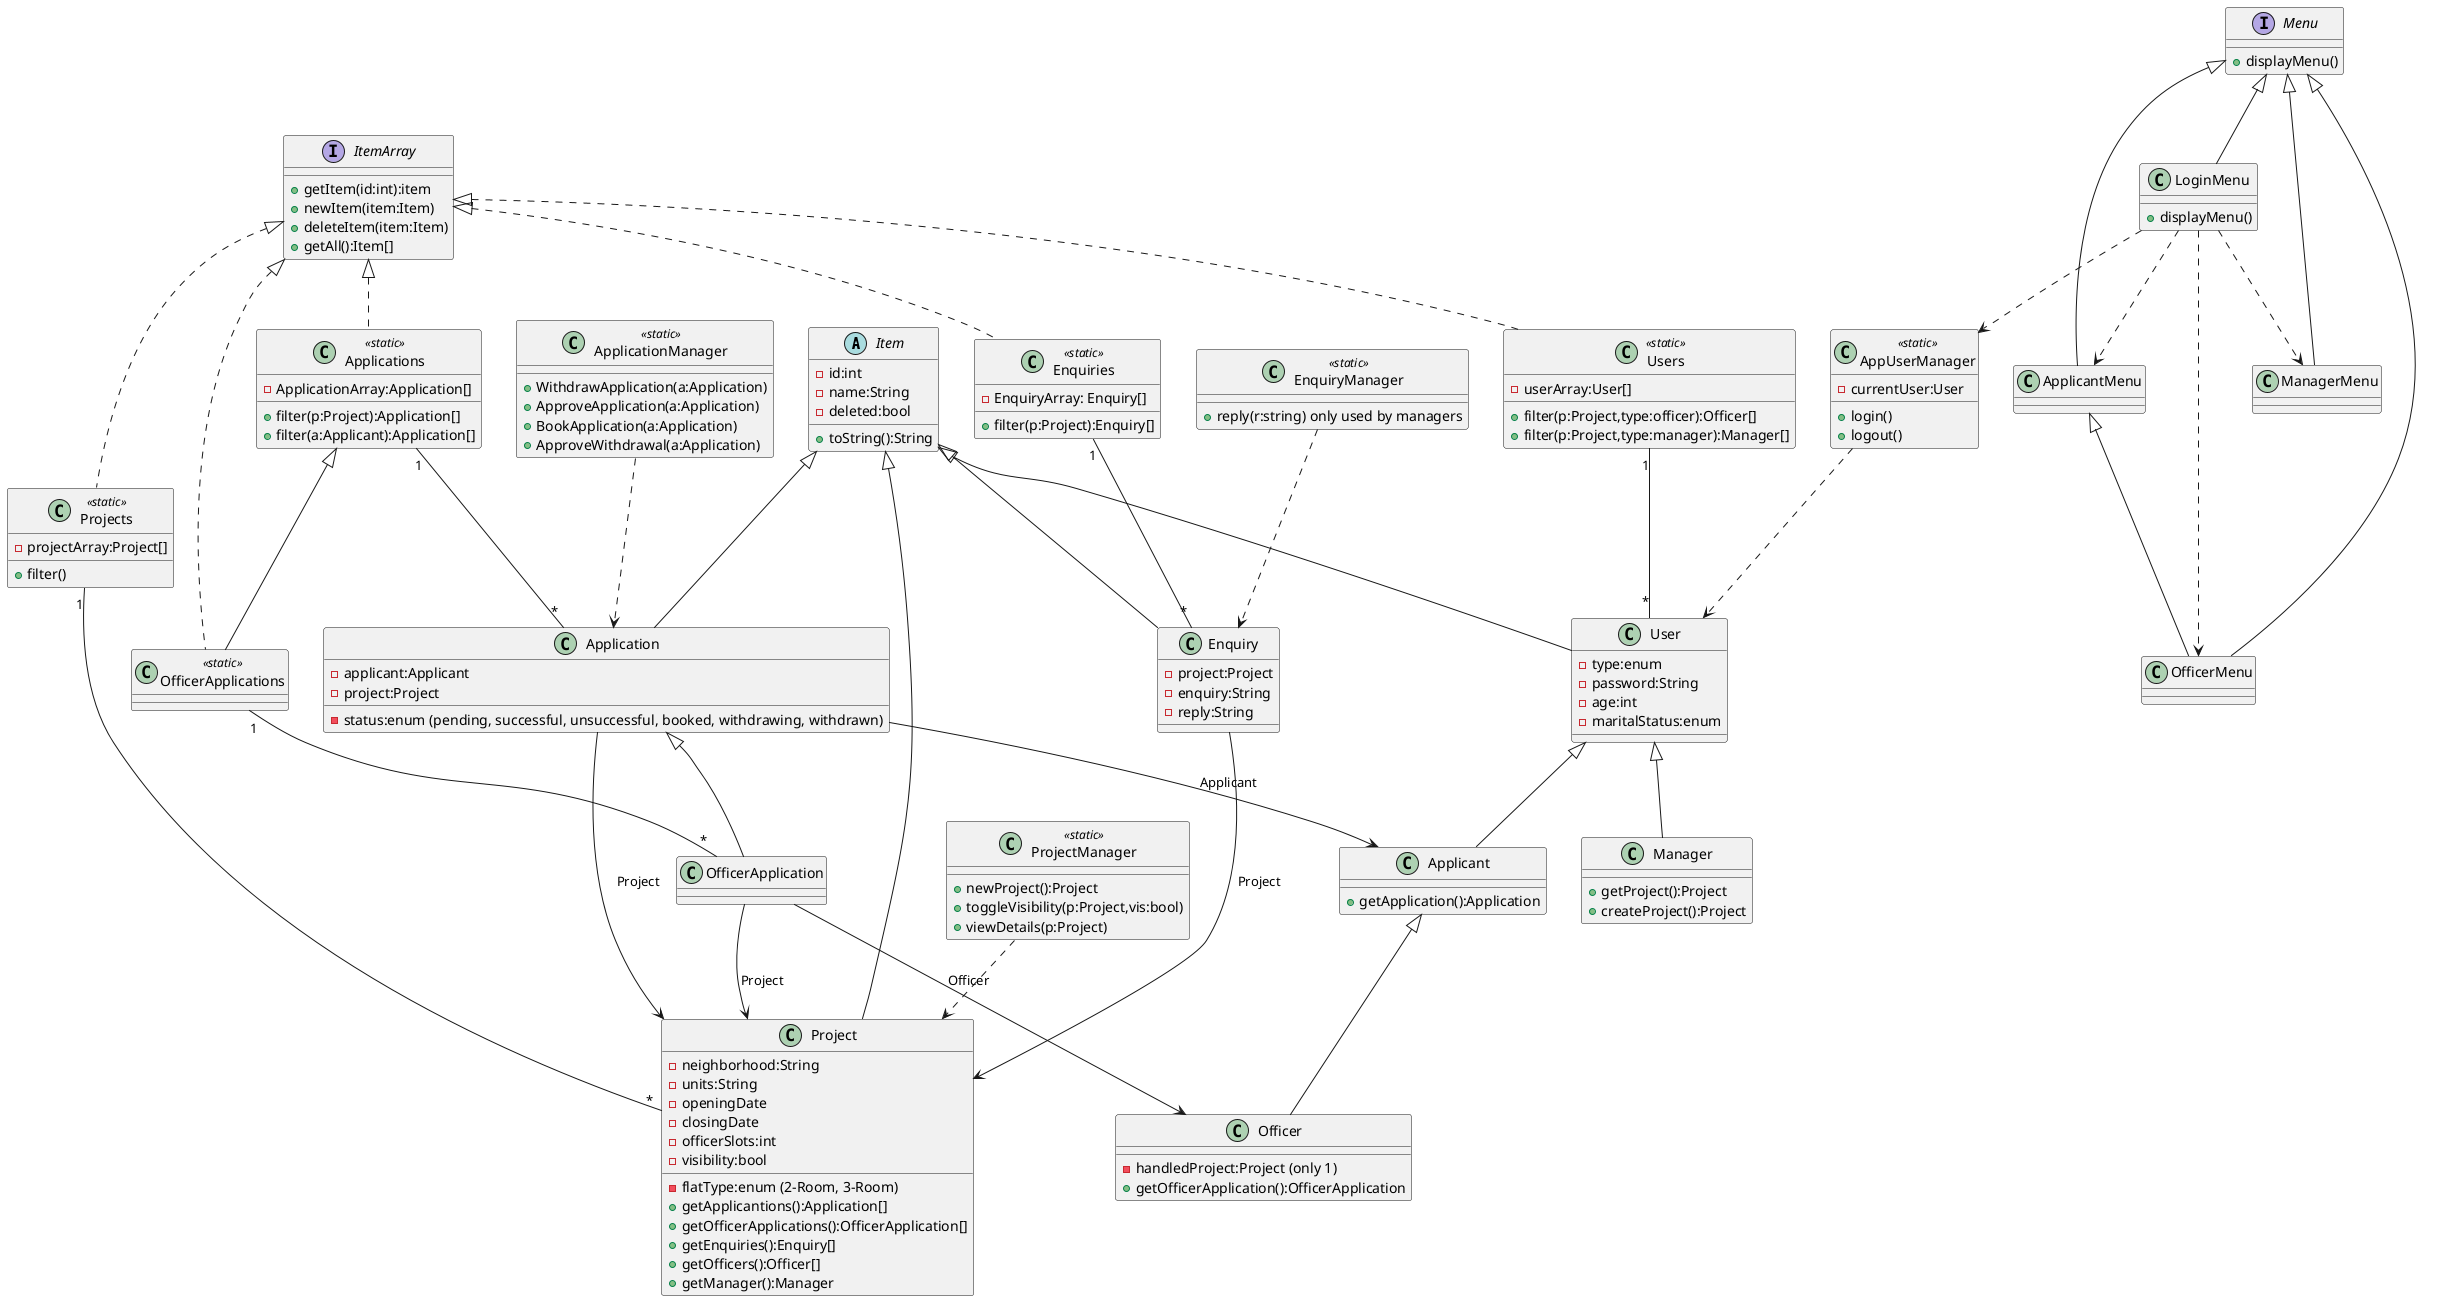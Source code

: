 @startuml EntityClassDiagram
abstract Item {
    -id:int
    -name:String
    -deleted:bool
    +toString():String
}

interface ItemArray{
    +getItem(id:int):item
    +newItem(item:Item)
    +deleteItem(item:Item)
    +getAll():Item[]
}

'Project Items
class Project extends Item {
    -neighborhood:String
    -flatType:enum (2-Room, 3-Room)
    -units:String
    -openingDate
    -closingDate
    -officerSlots:int
    -visibility:bool
    +getApplicantions():Application[]
    +getOfficerApplications():OfficerApplication[]
    +getEnquiries():Enquiry[]
    +getOfficers():Officer[]
    +getManager():Manager
}

class Application extends Item {
    -applicant:Applicant
    -project:Project
    -status:enum (pending, successful, unsuccessful, booked, withdrawing, withdrawn)
}

Application --> Applicant : Applicant
Application --> Project : Project

class OfficerApplication extends Application
OfficerApplication --> Officer : Officer
OfficerApplication --> Project : Project

class Enquiry extends Item {
    -project:Project
    -enquiry:String
    -reply:String
}
Enquiry --> Project : Project

'Users
class User extends Item{
    -type:enum
    -password:String
    -age:int
    -maritalStatus:enum
}

class Applicant extends User {
    +getApplication():Application
}

class Officer extends Applicant {
    -handledProject:Project (only 1)
    +getOfficerApplication():OfficerApplication
}

class Manager extends User {
    +getProject():Project
    +createProject():Project
}

'GUI Interfaces 
interface Menu {
    +displayMenu()
}
class ApplicantMenu extends Menu
class ManagerMenu extends Menu
class OfficerMenu extends Menu
class LoginMenu extends Menu {
    +displayMenu()
    'after login, we call one of the 3 menus based on the  enum 
}
LoginMenu ..> AppUserManager
LoginMenu ..> ApplicantMenu
LoginMenu ..> OfficerMenu
LoginMenu ..> ManagerMenu

'Arrays
class Users <<static>> implements ItemArray {
    -userArray:User[]
    +filter(p:Project,type:officer):Officer[]
    +filter(p:Project,type:manager):Manager[]
}
Users "1" -- "*" User

class Projects <<static>> implements ItemArray {
    -projectArray:Project[]
    +filter()
}
Projects "1" -- "*" Project

class Applications <<static>> implements ItemArray {
    -ApplicationArray:Application[]
    +filter(p:Project):Application[]
    +filter(a:Applicant):Application[]
}
Applications "1" -- "*" Application

class OfficerApplications <<static>> extends Applications implements ItemArray 
OfficerApplications "1" -- "*" OfficerApplication

class Enquiries <<static>> implements ItemArray {
    -EnquiryArray: Enquiry[]
    +filter(p:Project):Enquiry[]
}
Enquiries "1" -- "*" Enquiry

'Managers
class ApplicationManager <<static>> {
    +WithdrawApplication(a:Application)
    +ApproveApplication(a:Application)
    +BookApplication(a:Application)
    +ApproveWithdrawal(a:Application)
}
ApplicationManager ..> Application

class ProjectManager <<static>> {
    +newProject():Project
    +toggleVisibility(p:Project,vis:bool)
    +viewDetails(p:Project)
}
ProjectManager ..> Project

class EnquiryManager <<static>> {
    +reply(r:string) only used by managers
}
EnquiryManager ..> Enquiry

class AppUserManager <<static>> {
    -currentUser:User
    +login()
    +logout()
}
AppUserManager ..> User


' not sure about this one
class OfficerMenu extends ApplicantMenu 


@enduml